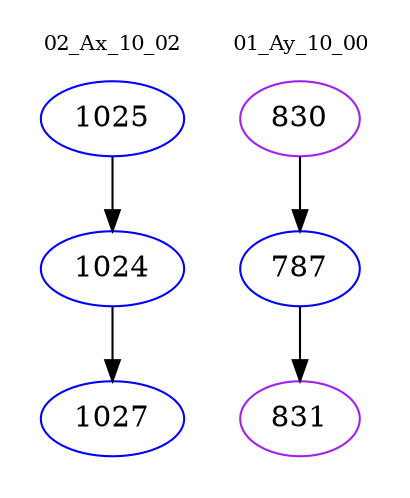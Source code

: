 digraph{
subgraph cluster_0 {
color = white
label = "02_Ax_10_02";
fontsize=10;
T0_1025 [label="1025", color="blue"]
T0_1025 -> T0_1024 [color="black"]
T0_1024 [label="1024", color="blue"]
T0_1024 -> T0_1027 [color="black"]
T0_1027 [label="1027", color="blue"]
}
subgraph cluster_1 {
color = white
label = "01_Ay_10_00";
fontsize=10;
T1_830 [label="830", color="purple"]
T1_830 -> T1_787 [color="black"]
T1_787 [label="787", color="blue"]
T1_787 -> T1_831 [color="black"]
T1_831 [label="831", color="purple"]
}
}
